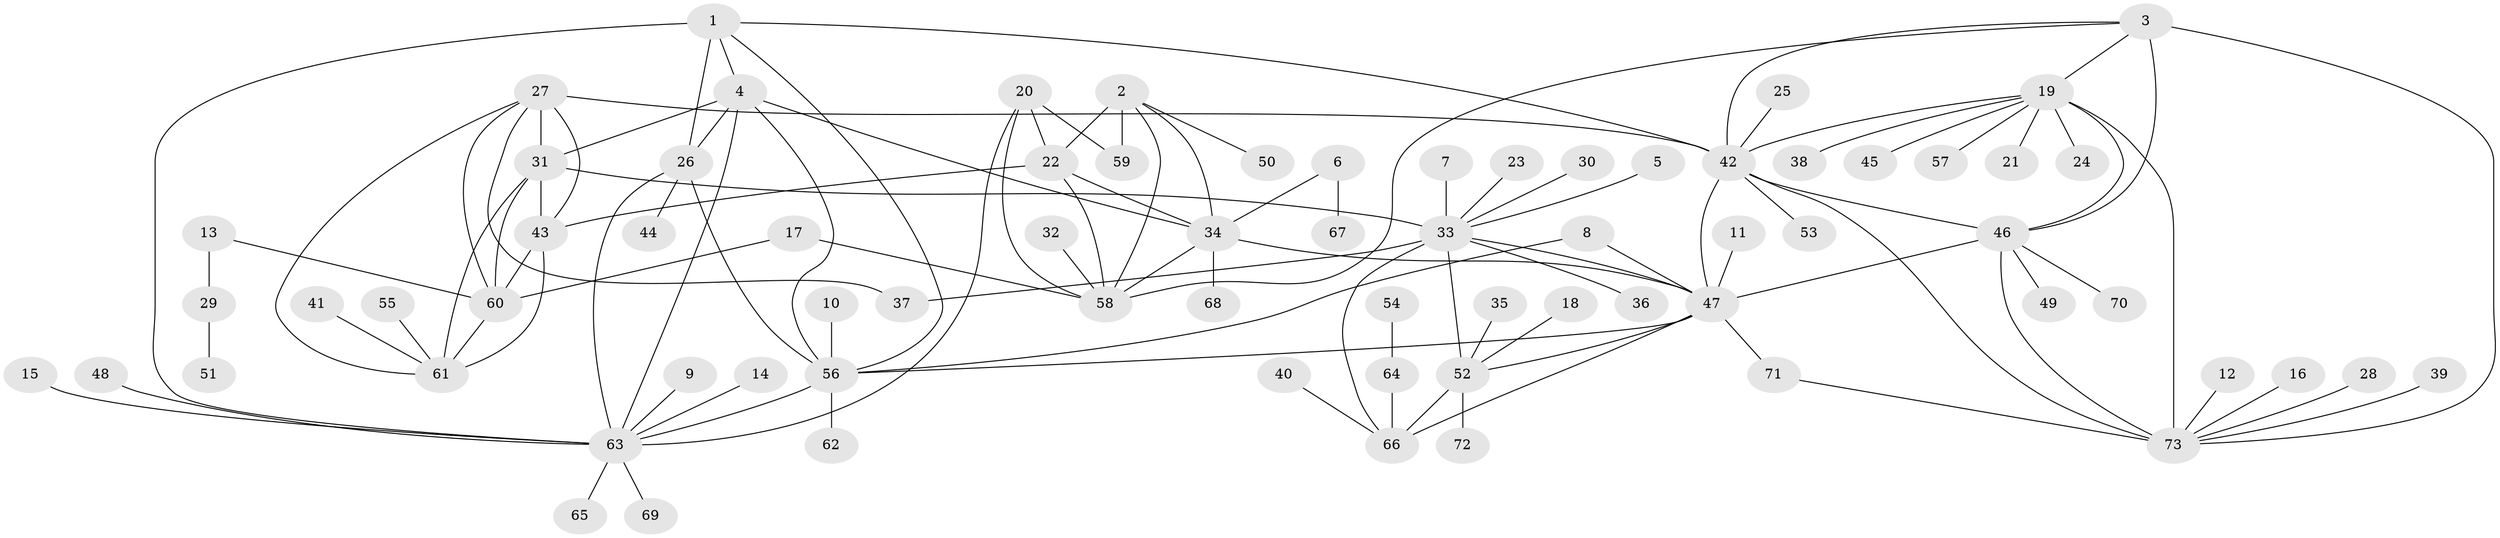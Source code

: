 // original degree distribution, {10: 0.016666666666666666, 12: 0.016666666666666666, 6: 0.025, 8: 0.06666666666666667, 11: 0.025, 7: 0.025, 5: 0.03333333333333333, 13: 0.008333333333333333, 9: 0.03333333333333333, 1: 0.5666666666666667, 2: 0.15, 4: 0.008333333333333333, 3: 0.025}
// Generated by graph-tools (version 1.1) at 2025/37/03/04/25 23:37:33]
// undirected, 73 vertices, 110 edges
graph export_dot {
  node [color=gray90,style=filled];
  1;
  2;
  3;
  4;
  5;
  6;
  7;
  8;
  9;
  10;
  11;
  12;
  13;
  14;
  15;
  16;
  17;
  18;
  19;
  20;
  21;
  22;
  23;
  24;
  25;
  26;
  27;
  28;
  29;
  30;
  31;
  32;
  33;
  34;
  35;
  36;
  37;
  38;
  39;
  40;
  41;
  42;
  43;
  44;
  45;
  46;
  47;
  48;
  49;
  50;
  51;
  52;
  53;
  54;
  55;
  56;
  57;
  58;
  59;
  60;
  61;
  62;
  63;
  64;
  65;
  66;
  67;
  68;
  69;
  70;
  71;
  72;
  73;
  1 -- 4 [weight=1.0];
  1 -- 26 [weight=2.0];
  1 -- 42 [weight=1.0];
  1 -- 56 [weight=1.0];
  1 -- 63 [weight=1.0];
  2 -- 22 [weight=3.0];
  2 -- 34 [weight=1.0];
  2 -- 50 [weight=1.0];
  2 -- 58 [weight=1.0];
  2 -- 59 [weight=1.0];
  3 -- 19 [weight=1.0];
  3 -- 42 [weight=1.0];
  3 -- 46 [weight=1.0];
  3 -- 58 [weight=1.0];
  3 -- 73 [weight=2.0];
  4 -- 26 [weight=2.0];
  4 -- 31 [weight=1.0];
  4 -- 34 [weight=1.0];
  4 -- 56 [weight=1.0];
  4 -- 63 [weight=1.0];
  5 -- 33 [weight=1.0];
  6 -- 34 [weight=1.0];
  6 -- 67 [weight=1.0];
  7 -- 33 [weight=1.0];
  8 -- 47 [weight=1.0];
  8 -- 56 [weight=1.0];
  9 -- 63 [weight=1.0];
  10 -- 56 [weight=1.0];
  11 -- 47 [weight=1.0];
  12 -- 73 [weight=1.0];
  13 -- 29 [weight=1.0];
  13 -- 60 [weight=1.0];
  14 -- 63 [weight=1.0];
  15 -- 63 [weight=1.0];
  16 -- 73 [weight=1.0];
  17 -- 58 [weight=1.0];
  17 -- 60 [weight=1.0];
  18 -- 52 [weight=1.0];
  19 -- 21 [weight=1.0];
  19 -- 24 [weight=1.0];
  19 -- 38 [weight=1.0];
  19 -- 42 [weight=1.0];
  19 -- 45 [weight=1.0];
  19 -- 46 [weight=1.0];
  19 -- 57 [weight=1.0];
  19 -- 73 [weight=2.0];
  20 -- 22 [weight=1.0];
  20 -- 58 [weight=1.0];
  20 -- 59 [weight=1.0];
  20 -- 63 [weight=1.0];
  22 -- 34 [weight=3.0];
  22 -- 43 [weight=1.0];
  22 -- 58 [weight=3.0];
  23 -- 33 [weight=1.0];
  25 -- 42 [weight=1.0];
  26 -- 44 [weight=1.0];
  26 -- 56 [weight=2.0];
  26 -- 63 [weight=2.0];
  27 -- 31 [weight=1.0];
  27 -- 37 [weight=1.0];
  27 -- 42 [weight=1.0];
  27 -- 43 [weight=2.0];
  27 -- 60 [weight=1.0];
  27 -- 61 [weight=1.0];
  28 -- 73 [weight=1.0];
  29 -- 51 [weight=1.0];
  30 -- 33 [weight=1.0];
  31 -- 33 [weight=1.0];
  31 -- 43 [weight=2.0];
  31 -- 60 [weight=1.0];
  31 -- 61 [weight=1.0];
  32 -- 58 [weight=1.0];
  33 -- 36 [weight=1.0];
  33 -- 37 [weight=1.0];
  33 -- 47 [weight=2.0];
  33 -- 52 [weight=4.0];
  33 -- 66 [weight=2.0];
  34 -- 47 [weight=1.0];
  34 -- 58 [weight=1.0];
  34 -- 68 [weight=1.0];
  35 -- 52 [weight=1.0];
  39 -- 73 [weight=1.0];
  40 -- 66 [weight=1.0];
  41 -- 61 [weight=1.0];
  42 -- 46 [weight=1.0];
  42 -- 47 [weight=1.0];
  42 -- 53 [weight=1.0];
  42 -- 73 [weight=2.0];
  43 -- 60 [weight=2.0];
  43 -- 61 [weight=2.0];
  46 -- 47 [weight=1.0];
  46 -- 49 [weight=1.0];
  46 -- 70 [weight=1.0];
  46 -- 73 [weight=2.0];
  47 -- 52 [weight=2.0];
  47 -- 56 [weight=1.0];
  47 -- 66 [weight=1.0];
  47 -- 71 [weight=1.0];
  48 -- 63 [weight=1.0];
  52 -- 66 [weight=2.0];
  52 -- 72 [weight=1.0];
  54 -- 64 [weight=1.0];
  55 -- 61 [weight=1.0];
  56 -- 62 [weight=1.0];
  56 -- 63 [weight=1.0];
  60 -- 61 [weight=1.0];
  63 -- 65 [weight=1.0];
  63 -- 69 [weight=1.0];
  64 -- 66 [weight=1.0];
  71 -- 73 [weight=1.0];
}
